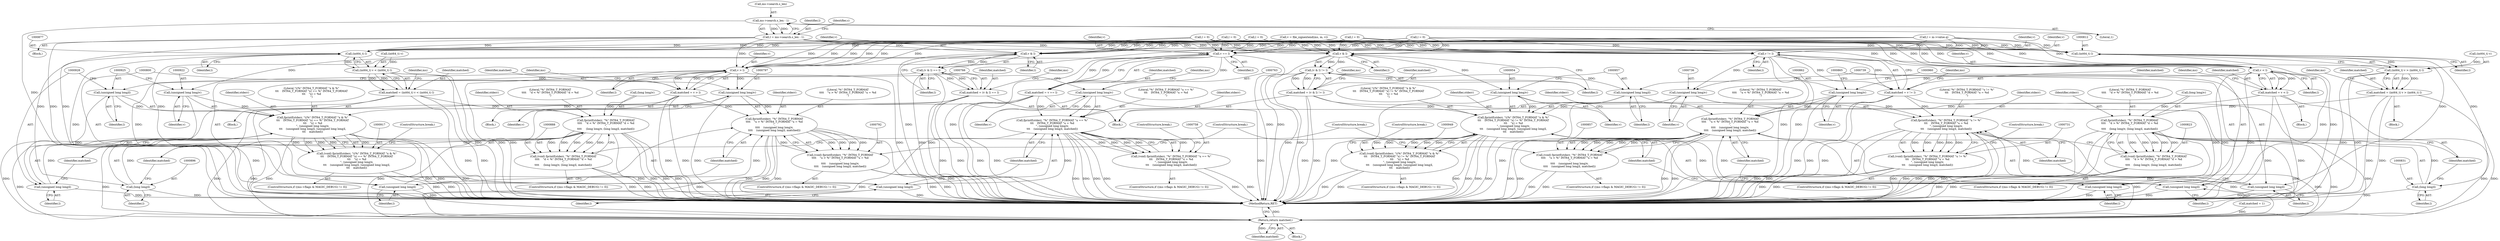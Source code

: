 digraph "0_file_74cafd7de9ec99a14f4480927580e501c8f852c3@pointer" {
"1000526" [label="(Call,ms->search.s_len - 1)"];
"1000524" [label="(Call,l = ms->search.s_len - 1)"];
"1000719" [label="(Call,v != l)"];
"1000717" [label="(Call,matched = v != l)"];
"1000732" [label="(Call,fprintf(stderr, \"%\" INT64_T_FORMAT \"u != %\"\n\t\t\t    INT64_T_FORMAT \"u = %d\n\", (unsigned long long)v,\n\t\t\t    (unsigned long long)l, matched))"];
"1000730" [label="(Call,(void) fprintf(stderr, \"%\" INT64_T_FORMAT \"u != %\"\n\t\t\t    INT64_T_FORMAT \"u = %d\n\", (unsigned long long)v,\n\t\t\t    (unsigned long long)l, matched))"];
"1000974" [label="(Return,return matched;)"];
"1000735" [label="(Call,(unsigned long long)v)"];
"1000738" [label="(Call,(unsigned long long)l)"];
"1000746" [label="(Call,v == l)"];
"1000744" [label="(Call,matched = v == l)"];
"1000759" [label="(Call,fprintf(stderr, \"%\" INT64_T_FORMAT \"u == %\"\n\t\t\t    INT64_T_FORMAT \"u = %d\n\", (unsigned long long)v,\n\t\t\t    (unsigned long long)l, matched))"];
"1000757" [label="(Call,(void) fprintf(stderr, \"%\" INT64_T_FORMAT \"u == %\"\n\t\t\t    INT64_T_FORMAT \"u = %d\n\", (unsigned long long)v,\n\t\t\t    (unsigned long long)l, matched))"];
"1000762" [label="(Call,(unsigned long long)v)"];
"1000765" [label="(Call,(unsigned long long)l)"];
"1000780" [label="(Call,v > l)"];
"1000778" [label="(Call,matched = v > l)"];
"1000793" [label="(Call,fprintf(stderr, \"%\" INT64_T_FORMAT\n\t\t\t\t    \"u > %\" INT64_T_FORMAT \"u = %d\n\",\n\t\t\t\t    (unsigned long long)v,\n\t\t\t\t    (unsigned long long)l, matched))"];
"1000791" [label="(Call,(void) fprintf(stderr, \"%\" INT64_T_FORMAT\n\t\t\t\t    \"u > %\" INT64_T_FORMAT \"u = %d\n\",\n\t\t\t\t    (unsigned long long)v,\n\t\t\t\t    (unsigned long long)l, matched))"];
"1000796" [label="(Call,(unsigned long long)v)"];
"1000799" [label="(Call,(unsigned long long)l)"];
"1000811" [label="(Call,(int64_t) l)"];
"1000807" [label="(Call,(int64_t) v > (int64_t) l)"];
"1000805" [label="(Call,matched = (int64_t) v > (int64_t) l)"];
"1000824" [label="(Call,fprintf(stderr, \"%\" INT64_T_FORMAT\n\t\t\t\t    \"d > %\" INT64_T_FORMAT \"d = %d\n\",\n\t\t\t\t    (long long)v, (long long)l, matched))"];
"1000822" [label="(Call,(void) fprintf(stderr, \"%\" INT64_T_FORMAT\n\t\t\t\t    \"d > %\" INT64_T_FORMAT \"d = %d\n\",\n\t\t\t\t    (long long)v, (long long)l, matched))"];
"1000830" [label="(Call,(long long)l)"];
"1000845" [label="(Call,v < l)"];
"1000843" [label="(Call,matched = v < l)"];
"1000858" [label="(Call,fprintf(stderr, \"%\" INT64_T_FORMAT\n\t\t\t\t    \"u < %\" INT64_T_FORMAT \"u = %d\n\",\n\t\t\t\t    (unsigned long long)v,\n\t\t\t\t    (unsigned long long)l, matched))"];
"1000856" [label="(Call,(void) fprintf(stderr, \"%\" INT64_T_FORMAT\n\t\t\t\t    \"u < %\" INT64_T_FORMAT \"u = %d\n\",\n\t\t\t\t    (unsigned long long)v,\n\t\t\t\t    (unsigned long long)l, matched))"];
"1000861" [label="(Call,(unsigned long long)v)"];
"1000864" [label="(Call,(unsigned long long)l)"];
"1000876" [label="(Call,(int64_t) l)"];
"1000872" [label="(Call,(int64_t) v < (int64_t) l)"];
"1000870" [label="(Call,matched = (int64_t) v < (int64_t) l)"];
"1000889" [label="(Call,fprintf(stderr, \"%\" INT64_T_FORMAT\n\t\t\t\t    \"d < %\" INT64_T_FORMAT \"d = %d\n\",\n\t\t\t\t     (long long)v, (long long)l, matched))"];
"1000887" [label="(Call,(void) fprintf(stderr, \"%\" INT64_T_FORMAT\n\t\t\t\t    \"d < %\" INT64_T_FORMAT \"d = %d\n\",\n\t\t\t\t     (long long)v, (long long)l, matched))"];
"1000895" [label="(Call,(long long)l)"];
"1000904" [label="(Call,v & l)"];
"1000903" [label="(Call,(v & l) == l)"];
"1000901" [label="(Call,matched = (v & l) == l)"];
"1000918" [label="(Call,fprintf(stderr, \"((%\" INT64_T_FORMAT \"x & %\"\n\t\t\t    INT64_T_FORMAT \"x) == %\" INT64_T_FORMAT\n\t\t\t    \"x) = %d\n\", (unsigned long long)v,\n\t\t\t    (unsigned long long)l, (unsigned long long)l,\n\t\t\t    matched))"];
"1000916" [label="(Call,(void) fprintf(stderr, \"((%\" INT64_T_FORMAT \"x & %\"\n\t\t\t    INT64_T_FORMAT \"x) == %\" INT64_T_FORMAT\n\t\t\t    \"x) = %d\n\", (unsigned long long)v,\n\t\t\t    (unsigned long long)l, (unsigned long long)l,\n\t\t\t    matched))"];
"1000924" [label="(Call,(unsigned long long)l)"];
"1000927" [label="(Call,(unsigned long long)l)"];
"1000921" [label="(Call,(unsigned long long)v)"];
"1000936" [label="(Call,v & l)"];
"1000935" [label="(Call,(v & l) != l)"];
"1000933" [label="(Call,matched = (v & l) != l)"];
"1000950" [label="(Call,fprintf(stderr, \"((%\" INT64_T_FORMAT \"x & %\"\n\t\t\t    INT64_T_FORMAT \"x) != %\" INT64_T_FORMAT\n\t\t\t    \"x) = %d\n\", (unsigned long long)v,\n\t\t\t    (unsigned long long)l, (unsigned long long)l,\n\t\t\t    matched))"];
"1000948" [label="(Call,(void) fprintf(stderr, \"((%\" INT64_T_FORMAT \"x & %\"\n\t\t\t    INT64_T_FORMAT \"x) != %\" INT64_T_FORMAT\n\t\t\t    \"x) = %d\n\", (unsigned long long)v,\n\t\t\t    (unsigned long long)l, (unsigned long long)l,\n\t\t\t    matched))"];
"1000956" [label="(Call,(unsigned long long)l)"];
"1000959" [label="(Call,(unsigned long long)l)"];
"1000953" [label="(Call,(unsigned long long)v)"];
"1000694" [label="(Block,)"];
"1000811" [label="(Call,(int64_t) l)"];
"1000807" [label="(Call,(int64_t) v > (int64_t) l)"];
"1000937" [label="(Identifier,v)"];
"1000749" [label="(ControlStructure,if ((ms->flags & MAGIC_DEBUG) != 0))"];
"1000952" [label="(Literal,\"((%\" INT64_T_FORMAT \"x & %\"\n\t\t\t    INT64_T_FORMAT \"x) != %\" INT64_T_FORMAT\n\t\t\t    \"x) = %d\n\")"];
"1000891" [label="(Literal,\"%\" INT64_T_FORMAT\n\t\t\t\t    \"d < %\" INT64_T_FORMAT \"d = %d\n\")"];
"1000948" [label="(Call,(void) fprintf(stderr, \"((%\" INT64_T_FORMAT \"x & %\"\n\t\t\t    INT64_T_FORMAT \"x) != %\" INT64_T_FORMAT\n\t\t\t    \"x) = %d\n\", (unsigned long long)v,\n\t\t\t    (unsigned long long)l, (unsigned long long)l,\n\t\t\t    matched))"];
"1000902" [label="(Identifier,matched)"];
"1000721" [label="(Identifier,l)"];
"1000532" [label="(Literal,1)"];
"1000748" [label="(Identifier,l)"];
"1000866" [label="(Identifier,l)"];
"1000717" [label="(Call,matched = v != l)"];
"1000860" [label="(Literal,\"%\" INT64_T_FORMAT\n\t\t\t\t    \"u < %\" INT64_T_FORMAT \"u = %d\n\")"];
"1000761" [label="(Literal,\"%\" INT64_T_FORMAT \"u == %\"\n\t\t\t    INT64_T_FORMAT \"u = %d\n\")"];
"1000834" [label="(ControlStructure,break;)"];
"1000908" [label="(ControlStructure,if ((ms->flags & MAGIC_DEBUG) != 0))"];
"1000740" [label="(Identifier,l)"];
"1000804" [label="(Block,)"];
"1000712" [label="(Call,matched = 1)"];
"1000876" [label="(Call,(int64_t) l)"];
"1000963" [label="(ControlStructure,break;)"];
"1000747" [label="(Identifier,v)"];
"1000871" [label="(Identifier,matched)"];
"1000935" [label="(Call,(v & l) != l)"];
"1000903" [label="(Call,(v & l) == l)"];
"1000399" [label="(Call,l = 0)"];
"1000904" [label="(Call,v & l)"];
"1000940" [label="(ControlStructure,if ((ms->flags & MAGIC_DEBUG) != 0))"];
"1000901" [label="(Call,matched = (v & l) == l)"];
"1000879" [label="(ControlStructure,if ((ms->flags & MAGIC_DEBUG) != 0))"];
"1000808" [label="(Call,(int64_t) v)"];
"1000760" [label="(Identifier,stderr)"];
"1000953" [label="(Call,(unsigned long long)v)"];
"1000892" [label="(Call,(long long)v)"];
"1000976" [label="(MethodReturn,RET)"];
"1000765" [label="(Call,(unsigned long long)l)"];
"1000737" [label="(Identifier,v)"];
"1000858" [label="(Call,fprintf(stderr, \"%\" INT64_T_FORMAT\n\t\t\t\t    \"u < %\" INT64_T_FORMAT \"u = %d\n\",\n\t\t\t\t    (unsigned long long)v,\n\t\t\t\t    (unsigned long long)l, matched))"];
"1000742" [label="(ControlStructure,break;)"];
"1000762" [label="(Call,(unsigned long long)v)"];
"1000929" [label="(Identifier,l)"];
"1000764" [label="(Identifier,v)"];
"1000806" [label="(Identifier,matched)"];
"1000955" [label="(Identifier,v)"];
"1000845" [label="(Call,v < l)"];
"1000863" [label="(Identifier,v)"];
"1000873" [label="(Call,(int64_t) v)"];
"1000897" [label="(Identifier,l)"];
"1000959" [label="(Call,(unsigned long long)l)"];
"1000918" [label="(Call,fprintf(stderr, \"((%\" INT64_T_FORMAT \"x & %\"\n\t\t\t    INT64_T_FORMAT \"x) == %\" INT64_T_FORMAT\n\t\t\t    \"x) = %d\n\", (unsigned long long)v,\n\t\t\t    (unsigned long long)l, (unsigned long long)l,\n\t\t\t    matched))"];
"1000975" [label="(Identifier,matched)"];
"1000883" [label="(Identifier,ms)"];
"1000847" [label="(Identifier,l)"];
"1000325" [label="(Call,l = 0)"];
"1000795" [label="(Literal,\"%\" INT64_T_FORMAT\n\t\t\t\t    \"u > %\" INT64_T_FORMAT \"u = %d\n\")"];
"1000887" [label="(Call,(void) fprintf(stderr, \"%\" INT64_T_FORMAT\n\t\t\t\t    \"d < %\" INT64_T_FORMAT \"d = %d\n\",\n\t\t\t\t     (long long)v, (long long)l, matched))"];
"1000732" [label="(Call,fprintf(stderr, \"%\" INT64_T_FORMAT \"u != %\"\n\t\t\t    INT64_T_FORMAT \"u = %d\n\", (unsigned long long)v,\n\t\t\t    (unsigned long long)l, matched))"];
"1000524" [label="(Call,l = ms->search.s_len - 1)"];
"1000814" [label="(ControlStructure,if ((ms->flags & MAGIC_DEBUG) != 0))"];
"1000842" [label="(Block,)"];
"1000852" [label="(Identifier,ms)"];
"1000525" [label="(Identifier,l)"];
"1000825" [label="(Identifier,stderr)"];
"1000830" [label="(Call,(long long)l)"];
"1000316" [label="(Call,l = 0)"];
"1000844" [label="(Identifier,matched)"];
"1000779" [label="(Identifier,matched)"];
"1000974" [label="(Return,return matched;)"];
"1000864" [label="(Call,(unsigned long long)l)"];
"1000735" [label="(Call,(unsigned long long)v)"];
"1000919" [label="(Identifier,stderr)"];
"1000768" [label="(Identifier,matched)"];
"1000350" [label="(Call,l = 0)"];
"1000107" [label="(Call,l = m->value.q)"];
"1000744" [label="(Call,matched = v == l)"];
"1000916" [label="(Call,(void) fprintf(stderr, \"((%\" INT64_T_FORMAT \"x & %\"\n\t\t\t    INT64_T_FORMAT \"x) == %\" INT64_T_FORMAT\n\t\t\t    \"x) = %d\n\", (unsigned long long)v,\n\t\t\t    (unsigned long long)l, (unsigned long long)l,\n\t\t\t    matched))"];
"1000920" [label="(Literal,\"((%\" INT64_T_FORMAT \"x & %\"\n\t\t\t    INT64_T_FORMAT \"x) == %\" INT64_T_FORMAT\n\t\t\t    \"x) = %d\n\")"];
"1000833" [label="(Identifier,matched)"];
"1000921" [label="(Call,(unsigned long long)v)"];
"1000794" [label="(Identifier,stderr)"];
"1000759" [label="(Call,fprintf(stderr, \"%\" INT64_T_FORMAT \"u == %\"\n\t\t\t    INT64_T_FORMAT \"u = %d\n\", (unsigned long long)v,\n\t\t\t    (unsigned long long)l, matched))"];
"1000905" [label="(Identifier,v)"];
"1000956" [label="(Call,(unsigned long long)l)"];
"1000799" [label="(Call,(unsigned long long)l)"];
"1000805" [label="(Call,matched = (int64_t) v > (int64_t) l)"];
"1000962" [label="(Identifier,matched)"];
"1000793" [label="(Call,fprintf(stderr, \"%\" INT64_T_FORMAT\n\t\t\t\t    \"u > %\" INT64_T_FORMAT \"u = %d\n\",\n\t\t\t\t    (unsigned long long)v,\n\t\t\t\t    (unsigned long long)l, matched))"];
"1000930" [label="(Identifier,matched)"];
"1000859" [label="(Identifier,stderr)"];
"1000926" [label="(Identifier,l)"];
"1000720" [label="(Identifier,v)"];
"1000722" [label="(ControlStructure,if ((ms->flags & MAGIC_DEBUG) != 0))"];
"1000944" [label="(Identifier,ms)"];
"1000741" [label="(Identifier,matched)"];
"1000878" [label="(Identifier,l)"];
"1000822" [label="(Call,(void) fprintf(stderr, \"%\" INT64_T_FORMAT\n\t\t\t\t    \"d > %\" INT64_T_FORMAT \"d = %d\n\",\n\t\t\t\t    (long long)v, (long long)l, matched))"];
"1000958" [label="(Identifier,l)"];
"1000769" [label="(ControlStructure,break;)"];
"1000753" [label="(Identifier,ms)"];
"1000783" [label="(ControlStructure,if ((ms->flags & MAGIC_DEBUG) != 0))"];
"1000813" [label="(Identifier,l)"];
"1000950" [label="(Call,fprintf(stderr, \"((%\" INT64_T_FORMAT \"x & %\"\n\t\t\t    INT64_T_FORMAT \"x) != %\" INT64_T_FORMAT\n\t\t\t    \"x) = %d\n\", (unsigned long long)v,\n\t\t\t    (unsigned long long)l, (unsigned long long)l,\n\t\t\t    matched))"];
"1000826" [label="(Literal,\"%\" INT64_T_FORMAT\n\t\t\t\t    \"d > %\" INT64_T_FORMAT \"d = %d\n\")"];
"1000924" [label="(Call,(unsigned long long)l)"];
"1000521" [label="(Block,)"];
"1000780" [label="(Call,v > l)"];
"1000719" [label="(Call,v != l)"];
"1000481" [label="(Call,l = 0)"];
"1000527" [label="(Call,ms->search.s_len)"];
"1000734" [label="(Literal,\"%\" INT64_T_FORMAT \"u != %\"\n\t\t\t    INT64_T_FORMAT \"u = %d\n\")"];
"1000861" [label="(Call,(unsigned long long)v)"];
"1000746" [label="(Call,v == l)"];
"1000105" [label="(Block,)"];
"1000791" [label="(Call,(void) fprintf(stderr, \"%\" INT64_T_FORMAT\n\t\t\t\t    \"u > %\" INT64_T_FORMAT \"u = %d\n\",\n\t\t\t\t    (unsigned long long)v,\n\t\t\t\t    (unsigned long long)l, matched))"];
"1000802" [label="(Identifier,matched)"];
"1000843" [label="(Call,matched = v < l)"];
"1000796" [label="(Call,(unsigned long long)v)"];
"1000912" [label="(Identifier,ms)"];
"1000923" [label="(Identifier,v)"];
"1000526" [label="(Call,ms->search.s_len - 1)"];
"1000738" [label="(Call,(unsigned long long)l)"];
"1000927" [label="(Call,(unsigned long long)l)"];
"1000535" [label="(Identifier,c)"];
"1000931" [label="(ControlStructure,break;)"];
"1000801" [label="(Identifier,l)"];
"1000869" [label="(Block,)"];
"1000777" [label="(Block,)"];
"1000787" [label="(Identifier,ms)"];
"1000856" [label="(Call,(void) fprintf(stderr, \"%\" INT64_T_FORMAT\n\t\t\t\t    \"u < %\" INT64_T_FORMAT \"u = %d\n\",\n\t\t\t\t    (unsigned long long)v,\n\t\t\t\t    (unsigned long long)l, matched))"];
"1000684" [label="(Call,v = file_signextend(ms, m, v))"];
"1000933" [label="(Call,matched = (v & l) != l)"];
"1000907" [label="(Identifier,l)"];
"1000870" [label="(Call,matched = (int64_t) v < (int64_t) l)"];
"1000798" [label="(Identifier,v)"];
"1000906" [label="(Identifier,l)"];
"1000781" [label="(Identifier,v)"];
"1000939" [label="(Identifier,l)"];
"1000846" [label="(Identifier,v)"];
"1000867" [label="(Identifier,matched)"];
"1000718" [label="(Identifier,matched)"];
"1000890" [label="(Identifier,stderr)"];
"1000827" [label="(Call,(long long)v)"];
"1000848" [label="(ControlStructure,if ((ms->flags & MAGIC_DEBUG) != 0))"];
"1000745" [label="(Identifier,matched)"];
"1000782" [label="(Identifier,l)"];
"1000818" [label="(Identifier,ms)"];
"1000767" [label="(Identifier,l)"];
"1000936" [label="(Call,v & l)"];
"1000733" [label="(Identifier,stderr)"];
"1000961" [label="(Identifier,l)"];
"1000726" [label="(Identifier,ms)"];
"1000757" [label="(Call,(void) fprintf(stderr, \"%\" INT64_T_FORMAT \"u == %\"\n\t\t\t    INT64_T_FORMAT \"u = %d\n\", (unsigned long long)v,\n\t\t\t    (unsigned long long)l, matched))"];
"1000778" [label="(Call,matched = v > l)"];
"1000934" [label="(Identifier,matched)"];
"1000872" [label="(Call,(int64_t) v < (int64_t) l)"];
"1000899" [label="(ControlStructure,break;)"];
"1000951" [label="(Identifier,stderr)"];
"1000730" [label="(Call,(void) fprintf(stderr, \"%\" INT64_T_FORMAT \"u != %\"\n\t\t\t    INT64_T_FORMAT \"u = %d\n\", (unsigned long long)v,\n\t\t\t    (unsigned long long)l, matched))"];
"1000938" [label="(Identifier,l)"];
"1000889" [label="(Call,fprintf(stderr, \"%\" INT64_T_FORMAT\n\t\t\t\t    \"d < %\" INT64_T_FORMAT \"d = %d\n\",\n\t\t\t\t     (long long)v, (long long)l, matched))"];
"1000895" [label="(Call,(long long)l)"];
"1000898" [label="(Identifier,matched)"];
"1000832" [label="(Identifier,l)"];
"1000824" [label="(Call,fprintf(stderr, \"%\" INT64_T_FORMAT\n\t\t\t\t    \"d > %\" INT64_T_FORMAT \"d = %d\n\",\n\t\t\t\t    (long long)v, (long long)l, matched))"];
"1000526" -> "1000524"  [label="AST: "];
"1000526" -> "1000532"  [label="CFG: "];
"1000527" -> "1000526"  [label="AST: "];
"1000532" -> "1000526"  [label="AST: "];
"1000524" -> "1000526"  [label="CFG: "];
"1000526" -> "1000976"  [label="DDG: "];
"1000526" -> "1000524"  [label="DDG: "];
"1000526" -> "1000524"  [label="DDG: "];
"1000524" -> "1000521"  [label="AST: "];
"1000525" -> "1000524"  [label="AST: "];
"1000535" -> "1000524"  [label="CFG: "];
"1000524" -> "1000976"  [label="DDG: "];
"1000524" -> "1000976"  [label="DDG: "];
"1000524" -> "1000719"  [label="DDG: "];
"1000524" -> "1000746"  [label="DDG: "];
"1000524" -> "1000780"  [label="DDG: "];
"1000524" -> "1000811"  [label="DDG: "];
"1000524" -> "1000845"  [label="DDG: "];
"1000524" -> "1000876"  [label="DDG: "];
"1000524" -> "1000904"  [label="DDG: "];
"1000524" -> "1000936"  [label="DDG: "];
"1000719" -> "1000717"  [label="AST: "];
"1000719" -> "1000721"  [label="CFG: "];
"1000720" -> "1000719"  [label="AST: "];
"1000721" -> "1000719"  [label="AST: "];
"1000717" -> "1000719"  [label="CFG: "];
"1000719" -> "1000976"  [label="DDG: "];
"1000719" -> "1000976"  [label="DDG: "];
"1000719" -> "1000717"  [label="DDG: "];
"1000719" -> "1000717"  [label="DDG: "];
"1000684" -> "1000719"  [label="DDG: "];
"1000325" -> "1000719"  [label="DDG: "];
"1000107" -> "1000719"  [label="DDG: "];
"1000350" -> "1000719"  [label="DDG: "];
"1000399" -> "1000719"  [label="DDG: "];
"1000481" -> "1000719"  [label="DDG: "];
"1000316" -> "1000719"  [label="DDG: "];
"1000719" -> "1000735"  [label="DDG: "];
"1000719" -> "1000738"  [label="DDG: "];
"1000717" -> "1000694"  [label="AST: "];
"1000718" -> "1000717"  [label="AST: "];
"1000726" -> "1000717"  [label="CFG: "];
"1000717" -> "1000976"  [label="DDG: "];
"1000717" -> "1000976"  [label="DDG: "];
"1000717" -> "1000732"  [label="DDG: "];
"1000717" -> "1000974"  [label="DDG: "];
"1000732" -> "1000730"  [label="AST: "];
"1000732" -> "1000741"  [label="CFG: "];
"1000733" -> "1000732"  [label="AST: "];
"1000734" -> "1000732"  [label="AST: "];
"1000735" -> "1000732"  [label="AST: "];
"1000738" -> "1000732"  [label="AST: "];
"1000741" -> "1000732"  [label="AST: "];
"1000730" -> "1000732"  [label="CFG: "];
"1000732" -> "1000976"  [label="DDG: "];
"1000732" -> "1000976"  [label="DDG: "];
"1000732" -> "1000976"  [label="DDG: "];
"1000732" -> "1000976"  [label="DDG: "];
"1000732" -> "1000730"  [label="DDG: "];
"1000732" -> "1000730"  [label="DDG: "];
"1000732" -> "1000730"  [label="DDG: "];
"1000732" -> "1000730"  [label="DDG: "];
"1000732" -> "1000730"  [label="DDG: "];
"1000735" -> "1000732"  [label="DDG: "];
"1000738" -> "1000732"  [label="DDG: "];
"1000732" -> "1000974"  [label="DDG: "];
"1000730" -> "1000722"  [label="AST: "];
"1000731" -> "1000730"  [label="AST: "];
"1000742" -> "1000730"  [label="CFG: "];
"1000730" -> "1000976"  [label="DDG: "];
"1000730" -> "1000976"  [label="DDG: "];
"1000974" -> "1000105"  [label="AST: "];
"1000974" -> "1000975"  [label="CFG: "];
"1000975" -> "1000974"  [label="AST: "];
"1000976" -> "1000974"  [label="CFG: "];
"1000974" -> "1000976"  [label="DDG: "];
"1000975" -> "1000974"  [label="DDG: "];
"1000858" -> "1000974"  [label="DDG: "];
"1000843" -> "1000974"  [label="DDG: "];
"1000933" -> "1000974"  [label="DDG: "];
"1000793" -> "1000974"  [label="DDG: "];
"1000744" -> "1000974"  [label="DDG: "];
"1000889" -> "1000974"  [label="DDG: "];
"1000950" -> "1000974"  [label="DDG: "];
"1000712" -> "1000974"  [label="DDG: "];
"1000824" -> "1000974"  [label="DDG: "];
"1000870" -> "1000974"  [label="DDG: "];
"1000805" -> "1000974"  [label="DDG: "];
"1000918" -> "1000974"  [label="DDG: "];
"1000778" -> "1000974"  [label="DDG: "];
"1000901" -> "1000974"  [label="DDG: "];
"1000759" -> "1000974"  [label="DDG: "];
"1000735" -> "1000737"  [label="CFG: "];
"1000736" -> "1000735"  [label="AST: "];
"1000737" -> "1000735"  [label="AST: "];
"1000739" -> "1000735"  [label="CFG: "];
"1000735" -> "1000976"  [label="DDG: "];
"1000738" -> "1000740"  [label="CFG: "];
"1000739" -> "1000738"  [label="AST: "];
"1000740" -> "1000738"  [label="AST: "];
"1000741" -> "1000738"  [label="CFG: "];
"1000738" -> "1000976"  [label="DDG: "];
"1000746" -> "1000744"  [label="AST: "];
"1000746" -> "1000748"  [label="CFG: "];
"1000747" -> "1000746"  [label="AST: "];
"1000748" -> "1000746"  [label="AST: "];
"1000744" -> "1000746"  [label="CFG: "];
"1000746" -> "1000976"  [label="DDG: "];
"1000746" -> "1000976"  [label="DDG: "];
"1000746" -> "1000744"  [label="DDG: "];
"1000746" -> "1000744"  [label="DDG: "];
"1000684" -> "1000746"  [label="DDG: "];
"1000325" -> "1000746"  [label="DDG: "];
"1000107" -> "1000746"  [label="DDG: "];
"1000350" -> "1000746"  [label="DDG: "];
"1000399" -> "1000746"  [label="DDG: "];
"1000481" -> "1000746"  [label="DDG: "];
"1000316" -> "1000746"  [label="DDG: "];
"1000746" -> "1000762"  [label="DDG: "];
"1000746" -> "1000765"  [label="DDG: "];
"1000744" -> "1000694"  [label="AST: "];
"1000745" -> "1000744"  [label="AST: "];
"1000753" -> "1000744"  [label="CFG: "];
"1000744" -> "1000976"  [label="DDG: "];
"1000744" -> "1000976"  [label="DDG: "];
"1000744" -> "1000759"  [label="DDG: "];
"1000759" -> "1000757"  [label="AST: "];
"1000759" -> "1000768"  [label="CFG: "];
"1000760" -> "1000759"  [label="AST: "];
"1000761" -> "1000759"  [label="AST: "];
"1000762" -> "1000759"  [label="AST: "];
"1000765" -> "1000759"  [label="AST: "];
"1000768" -> "1000759"  [label="AST: "];
"1000757" -> "1000759"  [label="CFG: "];
"1000759" -> "1000976"  [label="DDG: "];
"1000759" -> "1000976"  [label="DDG: "];
"1000759" -> "1000976"  [label="DDG: "];
"1000759" -> "1000976"  [label="DDG: "];
"1000759" -> "1000757"  [label="DDG: "];
"1000759" -> "1000757"  [label="DDG: "];
"1000759" -> "1000757"  [label="DDG: "];
"1000759" -> "1000757"  [label="DDG: "];
"1000759" -> "1000757"  [label="DDG: "];
"1000762" -> "1000759"  [label="DDG: "];
"1000765" -> "1000759"  [label="DDG: "];
"1000757" -> "1000749"  [label="AST: "];
"1000758" -> "1000757"  [label="AST: "];
"1000769" -> "1000757"  [label="CFG: "];
"1000757" -> "1000976"  [label="DDG: "];
"1000757" -> "1000976"  [label="DDG: "];
"1000762" -> "1000764"  [label="CFG: "];
"1000763" -> "1000762"  [label="AST: "];
"1000764" -> "1000762"  [label="AST: "];
"1000766" -> "1000762"  [label="CFG: "];
"1000762" -> "1000976"  [label="DDG: "];
"1000765" -> "1000767"  [label="CFG: "];
"1000766" -> "1000765"  [label="AST: "];
"1000767" -> "1000765"  [label="AST: "];
"1000768" -> "1000765"  [label="CFG: "];
"1000765" -> "1000976"  [label="DDG: "];
"1000780" -> "1000778"  [label="AST: "];
"1000780" -> "1000782"  [label="CFG: "];
"1000781" -> "1000780"  [label="AST: "];
"1000782" -> "1000780"  [label="AST: "];
"1000778" -> "1000780"  [label="CFG: "];
"1000780" -> "1000976"  [label="DDG: "];
"1000780" -> "1000976"  [label="DDG: "];
"1000780" -> "1000778"  [label="DDG: "];
"1000780" -> "1000778"  [label="DDG: "];
"1000684" -> "1000780"  [label="DDG: "];
"1000325" -> "1000780"  [label="DDG: "];
"1000107" -> "1000780"  [label="DDG: "];
"1000350" -> "1000780"  [label="DDG: "];
"1000399" -> "1000780"  [label="DDG: "];
"1000481" -> "1000780"  [label="DDG: "];
"1000316" -> "1000780"  [label="DDG: "];
"1000780" -> "1000796"  [label="DDG: "];
"1000780" -> "1000799"  [label="DDG: "];
"1000778" -> "1000777"  [label="AST: "];
"1000779" -> "1000778"  [label="AST: "];
"1000787" -> "1000778"  [label="CFG: "];
"1000778" -> "1000976"  [label="DDG: "];
"1000778" -> "1000976"  [label="DDG: "];
"1000778" -> "1000793"  [label="DDG: "];
"1000793" -> "1000791"  [label="AST: "];
"1000793" -> "1000802"  [label="CFG: "];
"1000794" -> "1000793"  [label="AST: "];
"1000795" -> "1000793"  [label="AST: "];
"1000796" -> "1000793"  [label="AST: "];
"1000799" -> "1000793"  [label="AST: "];
"1000802" -> "1000793"  [label="AST: "];
"1000791" -> "1000793"  [label="CFG: "];
"1000793" -> "1000976"  [label="DDG: "];
"1000793" -> "1000976"  [label="DDG: "];
"1000793" -> "1000976"  [label="DDG: "];
"1000793" -> "1000976"  [label="DDG: "];
"1000793" -> "1000791"  [label="DDG: "];
"1000793" -> "1000791"  [label="DDG: "];
"1000793" -> "1000791"  [label="DDG: "];
"1000793" -> "1000791"  [label="DDG: "];
"1000793" -> "1000791"  [label="DDG: "];
"1000796" -> "1000793"  [label="DDG: "];
"1000799" -> "1000793"  [label="DDG: "];
"1000791" -> "1000783"  [label="AST: "];
"1000792" -> "1000791"  [label="AST: "];
"1000834" -> "1000791"  [label="CFG: "];
"1000791" -> "1000976"  [label="DDG: "];
"1000791" -> "1000976"  [label="DDG: "];
"1000796" -> "1000798"  [label="CFG: "];
"1000797" -> "1000796"  [label="AST: "];
"1000798" -> "1000796"  [label="AST: "];
"1000800" -> "1000796"  [label="CFG: "];
"1000796" -> "1000976"  [label="DDG: "];
"1000799" -> "1000801"  [label="CFG: "];
"1000800" -> "1000799"  [label="AST: "];
"1000801" -> "1000799"  [label="AST: "];
"1000802" -> "1000799"  [label="CFG: "];
"1000799" -> "1000976"  [label="DDG: "];
"1000811" -> "1000807"  [label="AST: "];
"1000811" -> "1000813"  [label="CFG: "];
"1000812" -> "1000811"  [label="AST: "];
"1000813" -> "1000811"  [label="AST: "];
"1000807" -> "1000811"  [label="CFG: "];
"1000811" -> "1000976"  [label="DDG: "];
"1000811" -> "1000807"  [label="DDG: "];
"1000325" -> "1000811"  [label="DDG: "];
"1000107" -> "1000811"  [label="DDG: "];
"1000350" -> "1000811"  [label="DDG: "];
"1000399" -> "1000811"  [label="DDG: "];
"1000481" -> "1000811"  [label="DDG: "];
"1000316" -> "1000811"  [label="DDG: "];
"1000811" -> "1000830"  [label="DDG: "];
"1000807" -> "1000805"  [label="AST: "];
"1000808" -> "1000807"  [label="AST: "];
"1000805" -> "1000807"  [label="CFG: "];
"1000807" -> "1000976"  [label="DDG: "];
"1000807" -> "1000976"  [label="DDG: "];
"1000807" -> "1000805"  [label="DDG: "];
"1000807" -> "1000805"  [label="DDG: "];
"1000808" -> "1000807"  [label="DDG: "];
"1000805" -> "1000804"  [label="AST: "];
"1000806" -> "1000805"  [label="AST: "];
"1000818" -> "1000805"  [label="CFG: "];
"1000805" -> "1000976"  [label="DDG: "];
"1000805" -> "1000976"  [label="DDG: "];
"1000805" -> "1000824"  [label="DDG: "];
"1000824" -> "1000822"  [label="AST: "];
"1000824" -> "1000833"  [label="CFG: "];
"1000825" -> "1000824"  [label="AST: "];
"1000826" -> "1000824"  [label="AST: "];
"1000827" -> "1000824"  [label="AST: "];
"1000830" -> "1000824"  [label="AST: "];
"1000833" -> "1000824"  [label="AST: "];
"1000822" -> "1000824"  [label="CFG: "];
"1000824" -> "1000976"  [label="DDG: "];
"1000824" -> "1000976"  [label="DDG: "];
"1000824" -> "1000976"  [label="DDG: "];
"1000824" -> "1000976"  [label="DDG: "];
"1000824" -> "1000822"  [label="DDG: "];
"1000824" -> "1000822"  [label="DDG: "];
"1000824" -> "1000822"  [label="DDG: "];
"1000824" -> "1000822"  [label="DDG: "];
"1000824" -> "1000822"  [label="DDG: "];
"1000827" -> "1000824"  [label="DDG: "];
"1000830" -> "1000824"  [label="DDG: "];
"1000822" -> "1000814"  [label="AST: "];
"1000823" -> "1000822"  [label="AST: "];
"1000834" -> "1000822"  [label="CFG: "];
"1000822" -> "1000976"  [label="DDG: "];
"1000822" -> "1000976"  [label="DDG: "];
"1000830" -> "1000832"  [label="CFG: "];
"1000831" -> "1000830"  [label="AST: "];
"1000832" -> "1000830"  [label="AST: "];
"1000833" -> "1000830"  [label="CFG: "];
"1000830" -> "1000976"  [label="DDG: "];
"1000845" -> "1000843"  [label="AST: "];
"1000845" -> "1000847"  [label="CFG: "];
"1000846" -> "1000845"  [label="AST: "];
"1000847" -> "1000845"  [label="AST: "];
"1000843" -> "1000845"  [label="CFG: "];
"1000845" -> "1000976"  [label="DDG: "];
"1000845" -> "1000976"  [label="DDG: "];
"1000845" -> "1000843"  [label="DDG: "];
"1000845" -> "1000843"  [label="DDG: "];
"1000684" -> "1000845"  [label="DDG: "];
"1000325" -> "1000845"  [label="DDG: "];
"1000107" -> "1000845"  [label="DDG: "];
"1000350" -> "1000845"  [label="DDG: "];
"1000399" -> "1000845"  [label="DDG: "];
"1000481" -> "1000845"  [label="DDG: "];
"1000316" -> "1000845"  [label="DDG: "];
"1000845" -> "1000861"  [label="DDG: "];
"1000845" -> "1000864"  [label="DDG: "];
"1000843" -> "1000842"  [label="AST: "];
"1000844" -> "1000843"  [label="AST: "];
"1000852" -> "1000843"  [label="CFG: "];
"1000843" -> "1000976"  [label="DDG: "];
"1000843" -> "1000976"  [label="DDG: "];
"1000843" -> "1000858"  [label="DDG: "];
"1000858" -> "1000856"  [label="AST: "];
"1000858" -> "1000867"  [label="CFG: "];
"1000859" -> "1000858"  [label="AST: "];
"1000860" -> "1000858"  [label="AST: "];
"1000861" -> "1000858"  [label="AST: "];
"1000864" -> "1000858"  [label="AST: "];
"1000867" -> "1000858"  [label="AST: "];
"1000856" -> "1000858"  [label="CFG: "];
"1000858" -> "1000976"  [label="DDG: "];
"1000858" -> "1000976"  [label="DDG: "];
"1000858" -> "1000976"  [label="DDG: "];
"1000858" -> "1000976"  [label="DDG: "];
"1000858" -> "1000856"  [label="DDG: "];
"1000858" -> "1000856"  [label="DDG: "];
"1000858" -> "1000856"  [label="DDG: "];
"1000858" -> "1000856"  [label="DDG: "];
"1000858" -> "1000856"  [label="DDG: "];
"1000861" -> "1000858"  [label="DDG: "];
"1000864" -> "1000858"  [label="DDG: "];
"1000856" -> "1000848"  [label="AST: "];
"1000857" -> "1000856"  [label="AST: "];
"1000899" -> "1000856"  [label="CFG: "];
"1000856" -> "1000976"  [label="DDG: "];
"1000856" -> "1000976"  [label="DDG: "];
"1000861" -> "1000863"  [label="CFG: "];
"1000862" -> "1000861"  [label="AST: "];
"1000863" -> "1000861"  [label="AST: "];
"1000865" -> "1000861"  [label="CFG: "];
"1000861" -> "1000976"  [label="DDG: "];
"1000864" -> "1000866"  [label="CFG: "];
"1000865" -> "1000864"  [label="AST: "];
"1000866" -> "1000864"  [label="AST: "];
"1000867" -> "1000864"  [label="CFG: "];
"1000864" -> "1000976"  [label="DDG: "];
"1000876" -> "1000872"  [label="AST: "];
"1000876" -> "1000878"  [label="CFG: "];
"1000877" -> "1000876"  [label="AST: "];
"1000878" -> "1000876"  [label="AST: "];
"1000872" -> "1000876"  [label="CFG: "];
"1000876" -> "1000976"  [label="DDG: "];
"1000876" -> "1000872"  [label="DDG: "];
"1000325" -> "1000876"  [label="DDG: "];
"1000107" -> "1000876"  [label="DDG: "];
"1000350" -> "1000876"  [label="DDG: "];
"1000399" -> "1000876"  [label="DDG: "];
"1000481" -> "1000876"  [label="DDG: "];
"1000316" -> "1000876"  [label="DDG: "];
"1000876" -> "1000895"  [label="DDG: "];
"1000872" -> "1000870"  [label="AST: "];
"1000873" -> "1000872"  [label="AST: "];
"1000870" -> "1000872"  [label="CFG: "];
"1000872" -> "1000976"  [label="DDG: "];
"1000872" -> "1000976"  [label="DDG: "];
"1000872" -> "1000870"  [label="DDG: "];
"1000872" -> "1000870"  [label="DDG: "];
"1000873" -> "1000872"  [label="DDG: "];
"1000870" -> "1000869"  [label="AST: "];
"1000871" -> "1000870"  [label="AST: "];
"1000883" -> "1000870"  [label="CFG: "];
"1000870" -> "1000976"  [label="DDG: "];
"1000870" -> "1000976"  [label="DDG: "];
"1000870" -> "1000889"  [label="DDG: "];
"1000889" -> "1000887"  [label="AST: "];
"1000889" -> "1000898"  [label="CFG: "];
"1000890" -> "1000889"  [label="AST: "];
"1000891" -> "1000889"  [label="AST: "];
"1000892" -> "1000889"  [label="AST: "];
"1000895" -> "1000889"  [label="AST: "];
"1000898" -> "1000889"  [label="AST: "];
"1000887" -> "1000889"  [label="CFG: "];
"1000889" -> "1000976"  [label="DDG: "];
"1000889" -> "1000976"  [label="DDG: "];
"1000889" -> "1000976"  [label="DDG: "];
"1000889" -> "1000976"  [label="DDG: "];
"1000889" -> "1000887"  [label="DDG: "];
"1000889" -> "1000887"  [label="DDG: "];
"1000889" -> "1000887"  [label="DDG: "];
"1000889" -> "1000887"  [label="DDG: "];
"1000889" -> "1000887"  [label="DDG: "];
"1000892" -> "1000889"  [label="DDG: "];
"1000895" -> "1000889"  [label="DDG: "];
"1000887" -> "1000879"  [label="AST: "];
"1000888" -> "1000887"  [label="AST: "];
"1000899" -> "1000887"  [label="CFG: "];
"1000887" -> "1000976"  [label="DDG: "];
"1000887" -> "1000976"  [label="DDG: "];
"1000895" -> "1000897"  [label="CFG: "];
"1000896" -> "1000895"  [label="AST: "];
"1000897" -> "1000895"  [label="AST: "];
"1000898" -> "1000895"  [label="CFG: "];
"1000895" -> "1000976"  [label="DDG: "];
"1000904" -> "1000903"  [label="AST: "];
"1000904" -> "1000906"  [label="CFG: "];
"1000905" -> "1000904"  [label="AST: "];
"1000906" -> "1000904"  [label="AST: "];
"1000907" -> "1000904"  [label="CFG: "];
"1000904" -> "1000976"  [label="DDG: "];
"1000904" -> "1000903"  [label="DDG: "];
"1000904" -> "1000903"  [label="DDG: "];
"1000684" -> "1000904"  [label="DDG: "];
"1000325" -> "1000904"  [label="DDG: "];
"1000107" -> "1000904"  [label="DDG: "];
"1000350" -> "1000904"  [label="DDG: "];
"1000399" -> "1000904"  [label="DDG: "];
"1000481" -> "1000904"  [label="DDG: "];
"1000316" -> "1000904"  [label="DDG: "];
"1000904" -> "1000921"  [label="DDG: "];
"1000903" -> "1000901"  [label="AST: "];
"1000903" -> "1000907"  [label="CFG: "];
"1000907" -> "1000903"  [label="AST: "];
"1000901" -> "1000903"  [label="CFG: "];
"1000903" -> "1000976"  [label="DDG: "];
"1000903" -> "1000976"  [label="DDG: "];
"1000903" -> "1000901"  [label="DDG: "];
"1000903" -> "1000901"  [label="DDG: "];
"1000903" -> "1000924"  [label="DDG: "];
"1000901" -> "1000694"  [label="AST: "];
"1000902" -> "1000901"  [label="AST: "];
"1000912" -> "1000901"  [label="CFG: "];
"1000901" -> "1000976"  [label="DDG: "];
"1000901" -> "1000976"  [label="DDG: "];
"1000901" -> "1000918"  [label="DDG: "];
"1000918" -> "1000916"  [label="AST: "];
"1000918" -> "1000930"  [label="CFG: "];
"1000919" -> "1000918"  [label="AST: "];
"1000920" -> "1000918"  [label="AST: "];
"1000921" -> "1000918"  [label="AST: "];
"1000924" -> "1000918"  [label="AST: "];
"1000927" -> "1000918"  [label="AST: "];
"1000930" -> "1000918"  [label="AST: "];
"1000916" -> "1000918"  [label="CFG: "];
"1000918" -> "1000976"  [label="DDG: "];
"1000918" -> "1000976"  [label="DDG: "];
"1000918" -> "1000976"  [label="DDG: "];
"1000918" -> "1000976"  [label="DDG: "];
"1000918" -> "1000916"  [label="DDG: "];
"1000918" -> "1000916"  [label="DDG: "];
"1000918" -> "1000916"  [label="DDG: "];
"1000918" -> "1000916"  [label="DDG: "];
"1000918" -> "1000916"  [label="DDG: "];
"1000921" -> "1000918"  [label="DDG: "];
"1000924" -> "1000918"  [label="DDG: "];
"1000927" -> "1000918"  [label="DDG: "];
"1000916" -> "1000908"  [label="AST: "];
"1000917" -> "1000916"  [label="AST: "];
"1000931" -> "1000916"  [label="CFG: "];
"1000916" -> "1000976"  [label="DDG: "];
"1000916" -> "1000976"  [label="DDG: "];
"1000924" -> "1000926"  [label="CFG: "];
"1000925" -> "1000924"  [label="AST: "];
"1000926" -> "1000924"  [label="AST: "];
"1000928" -> "1000924"  [label="CFG: "];
"1000924" -> "1000927"  [label="DDG: "];
"1000927" -> "1000929"  [label="CFG: "];
"1000928" -> "1000927"  [label="AST: "];
"1000929" -> "1000927"  [label="AST: "];
"1000930" -> "1000927"  [label="CFG: "];
"1000927" -> "1000976"  [label="DDG: "];
"1000921" -> "1000923"  [label="CFG: "];
"1000922" -> "1000921"  [label="AST: "];
"1000923" -> "1000921"  [label="AST: "];
"1000925" -> "1000921"  [label="CFG: "];
"1000921" -> "1000976"  [label="DDG: "];
"1000936" -> "1000935"  [label="AST: "];
"1000936" -> "1000938"  [label="CFG: "];
"1000937" -> "1000936"  [label="AST: "];
"1000938" -> "1000936"  [label="AST: "];
"1000939" -> "1000936"  [label="CFG: "];
"1000936" -> "1000976"  [label="DDG: "];
"1000936" -> "1000935"  [label="DDG: "];
"1000936" -> "1000935"  [label="DDG: "];
"1000684" -> "1000936"  [label="DDG: "];
"1000325" -> "1000936"  [label="DDG: "];
"1000107" -> "1000936"  [label="DDG: "];
"1000350" -> "1000936"  [label="DDG: "];
"1000399" -> "1000936"  [label="DDG: "];
"1000481" -> "1000936"  [label="DDG: "];
"1000316" -> "1000936"  [label="DDG: "];
"1000936" -> "1000953"  [label="DDG: "];
"1000935" -> "1000933"  [label="AST: "];
"1000935" -> "1000939"  [label="CFG: "];
"1000939" -> "1000935"  [label="AST: "];
"1000933" -> "1000935"  [label="CFG: "];
"1000935" -> "1000976"  [label="DDG: "];
"1000935" -> "1000976"  [label="DDG: "];
"1000935" -> "1000933"  [label="DDG: "];
"1000935" -> "1000933"  [label="DDG: "];
"1000935" -> "1000956"  [label="DDG: "];
"1000933" -> "1000694"  [label="AST: "];
"1000934" -> "1000933"  [label="AST: "];
"1000944" -> "1000933"  [label="CFG: "];
"1000933" -> "1000976"  [label="DDG: "];
"1000933" -> "1000976"  [label="DDG: "];
"1000933" -> "1000950"  [label="DDG: "];
"1000950" -> "1000948"  [label="AST: "];
"1000950" -> "1000962"  [label="CFG: "];
"1000951" -> "1000950"  [label="AST: "];
"1000952" -> "1000950"  [label="AST: "];
"1000953" -> "1000950"  [label="AST: "];
"1000956" -> "1000950"  [label="AST: "];
"1000959" -> "1000950"  [label="AST: "];
"1000962" -> "1000950"  [label="AST: "];
"1000948" -> "1000950"  [label="CFG: "];
"1000950" -> "1000976"  [label="DDG: "];
"1000950" -> "1000976"  [label="DDG: "];
"1000950" -> "1000976"  [label="DDG: "];
"1000950" -> "1000976"  [label="DDG: "];
"1000950" -> "1000948"  [label="DDG: "];
"1000950" -> "1000948"  [label="DDG: "];
"1000950" -> "1000948"  [label="DDG: "];
"1000950" -> "1000948"  [label="DDG: "];
"1000950" -> "1000948"  [label="DDG: "];
"1000953" -> "1000950"  [label="DDG: "];
"1000956" -> "1000950"  [label="DDG: "];
"1000959" -> "1000950"  [label="DDG: "];
"1000948" -> "1000940"  [label="AST: "];
"1000949" -> "1000948"  [label="AST: "];
"1000963" -> "1000948"  [label="CFG: "];
"1000948" -> "1000976"  [label="DDG: "];
"1000948" -> "1000976"  [label="DDG: "];
"1000956" -> "1000958"  [label="CFG: "];
"1000957" -> "1000956"  [label="AST: "];
"1000958" -> "1000956"  [label="AST: "];
"1000960" -> "1000956"  [label="CFG: "];
"1000956" -> "1000959"  [label="DDG: "];
"1000959" -> "1000961"  [label="CFG: "];
"1000960" -> "1000959"  [label="AST: "];
"1000961" -> "1000959"  [label="AST: "];
"1000962" -> "1000959"  [label="CFG: "];
"1000959" -> "1000976"  [label="DDG: "];
"1000953" -> "1000955"  [label="CFG: "];
"1000954" -> "1000953"  [label="AST: "];
"1000955" -> "1000953"  [label="AST: "];
"1000957" -> "1000953"  [label="CFG: "];
"1000953" -> "1000976"  [label="DDG: "];
}

